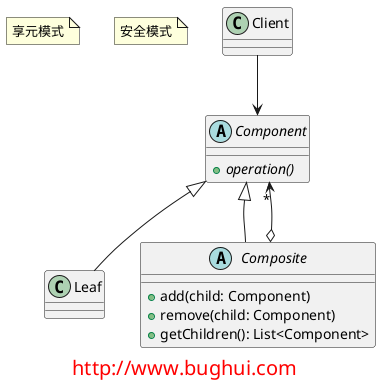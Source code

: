 @startuml

note "享元模式" as name
note "安全模式" as mode

abstract class Component{
    + {abstract} operation()
}

class Leaf{

}

abstract class Composite {
    + add(child: Component)
    + remove(child: Component)
    + getChildren(): List<Component>
}

Component <|-- Leaf
Component <|-- Composite
Component "*" <--o Composite

Client --> Component

footer
<font size="20" color="red">http://www.bughui.com</font>
endfooter

@enduml
